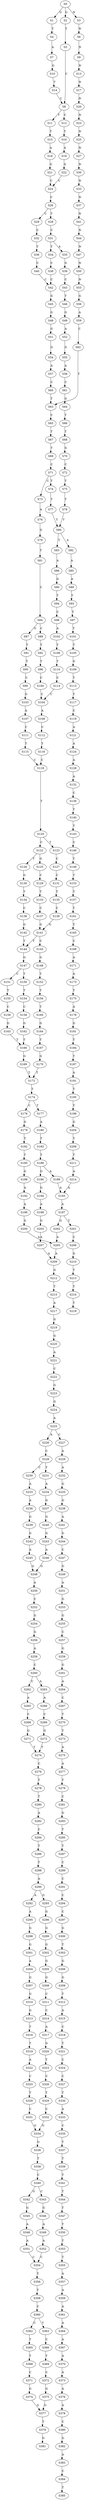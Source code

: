 strict digraph  {
	S0 -> S1 [ label = G ];
	S0 -> S2 [ label = G ];
	S0 -> S3 [ label = N ];
	S1 -> S4 [ label = T ];
	S2 -> S5 [ label = T ];
	S3 -> S6 [ label = N ];
	S4 -> S7 [ label = A ];
	S5 -> S8 [ label = C ];
	S6 -> S9 [ label = N ];
	S7 -> S10 [ label = G ];
	S8 -> S11 [ label = T ];
	S8 -> S12 [ label = C ];
	S9 -> S13 [ label = N ];
	S10 -> S14 [ label = T ];
	S11 -> S15 [ label = T ];
	S12 -> S16 [ label = T ];
	S13 -> S17 [ label = N ];
	S14 -> S8 [ label = C ];
	S15 -> S18 [ label = A ];
	S16 -> S19 [ label = A ];
	S17 -> S20 [ label = N ];
	S18 -> S21 [ label = G ];
	S19 -> S22 [ label = G ];
	S20 -> S23 [ label = N ];
	S21 -> S24 [ label = C ];
	S22 -> S24 [ label = C ];
	S23 -> S25 [ label = N ];
	S24 -> S26 [ label = C ];
	S25 -> S27 [ label = N ];
	S26 -> S28 [ label = T ];
	S26 -> S29 [ label = C ];
	S27 -> S30 [ label = N ];
	S28 -> S31 [ label = C ];
	S29 -> S32 [ label = C ];
	S30 -> S33 [ label = N ];
	S31 -> S34 [ label = T ];
	S31 -> S35 [ label = A ];
	S32 -> S36 [ label = T ];
	S33 -> S37 [ label = N ];
	S34 -> S38 [ label = C ];
	S35 -> S39 [ label = G ];
	S36 -> S40 [ label = C ];
	S37 -> S41 [ label = N ];
	S38 -> S42 [ label = C ];
	S39 -> S43 [ label = C ];
	S40 -> S42 [ label = C ];
	S41 -> S44 [ label = N ];
	S42 -> S45 [ label = G ];
	S43 -> S46 [ label = T ];
	S44 -> S47 [ label = N ];
	S45 -> S48 [ label = G ];
	S46 -> S49 [ label = G ];
	S47 -> S50 [ label = N ];
	S48 -> S51 [ label = G ];
	S49 -> S52 [ label = A ];
	S50 -> S53 [ label = N ];
	S51 -> S54 [ label = G ];
	S52 -> S55 [ label = G ];
	S53 -> S56 [ label = G ];
	S54 -> S57 [ label = A ];
	S55 -> S58 [ label = A ];
	S56 -> S59 [ label = A ];
	S57 -> S60 [ label = C ];
	S58 -> S61 [ label = C ];
	S59 -> S62 [ label = C ];
	S60 -> S63 [ label = T ];
	S61 -> S64 [ label = G ];
	S62 -> S63 [ label = T ];
	S63 -> S65 [ label = C ];
	S64 -> S66 [ label = T ];
	S65 -> S67 [ label = T ];
	S66 -> S68 [ label = T ];
	S67 -> S69 [ label = T ];
	S68 -> S70 [ label = G ];
	S69 -> S71 [ label = C ];
	S70 -> S72 [ label = C ];
	S71 -> S73 [ label = C ];
	S71 -> S74 [ label = T ];
	S72 -> S75 [ label = T ];
	S73 -> S76 [ label = A ];
	S74 -> S77 [ label = T ];
	S75 -> S78 [ label = T ];
	S76 -> S79 [ label = G ];
	S77 -> S80 [ label = T ];
	S78 -> S80 [ label = T ];
	S79 -> S81 [ label = T ];
	S80 -> S82 [ label = A ];
	S80 -> S83 [ label = T ];
	S81 -> S84 [ label = C ];
	S82 -> S85 [ label = A ];
	S83 -> S86 [ label = A ];
	S84 -> S87 [ label = G ];
	S84 -> S88 [ label = C ];
	S85 -> S89 [ label = A ];
	S86 -> S90 [ label = G ];
	S87 -> S91 [ label = T ];
	S88 -> S92 [ label = T ];
	S89 -> S93 [ label = T ];
	S90 -> S94 [ label = T ];
	S91 -> S95 [ label = T ];
	S92 -> S96 [ label = T ];
	S93 -> S97 [ label = T ];
	S94 -> S98 [ label = C ];
	S95 -> S99 [ label = C ];
	S96 -> S100 [ label = C ];
	S97 -> S101 [ label = T ];
	S98 -> S102 [ label = A ];
	S99 -> S103 [ label = G ];
	S100 -> S104 [ label = C ];
	S101 -> S105 [ label = T ];
	S102 -> S106 [ label = T ];
	S103 -> S107 [ label = A ];
	S104 -> S108 [ label = A ];
	S105 -> S109 [ label = G ];
	S106 -> S110 [ label = T ];
	S107 -> S111 [ label = C ];
	S108 -> S112 [ label = C ];
	S109 -> S113 [ label = T ];
	S110 -> S114 [ label = C ];
	S111 -> S115 [ label = T ];
	S112 -> S116 [ label = T ];
	S113 -> S117 [ label = T ];
	S114 -> S104 [ label = C ];
	S115 -> S118 [ label = C ];
	S116 -> S118 [ label = C ];
	S117 -> S119 [ label = C ];
	S118 -> S120 [ label = T ];
	S119 -> S121 [ label = A ];
	S120 -> S122 [ label = C ];
	S120 -> S123 [ label = T ];
	S121 -> S124 [ label = A ];
	S122 -> S125 [ label = G ];
	S122 -> S126 [ label = T ];
	S123 -> S127 [ label = C ];
	S124 -> S128 [ label = A ];
	S125 -> S129 [ label = C ];
	S126 -> S130 [ label = G ];
	S127 -> S131 [ label = C ];
	S128 -> S132 [ label = A ];
	S129 -> S133 [ label = T ];
	S130 -> S134 [ label = T ];
	S131 -> S135 [ label = T ];
	S132 -> S136 [ label = C ];
	S133 -> S137 [ label = C ];
	S134 -> S138 [ label = C ];
	S135 -> S139 [ label = C ];
	S136 -> S140 [ label = T ];
	S137 -> S141 [ label = G ];
	S138 -> S142 [ label = G ];
	S139 -> S141 [ label = G ];
	S140 -> S143 [ label = T ];
	S141 -> S144 [ label = T ];
	S141 -> S145 [ label = C ];
	S142 -> S144 [ label = T ];
	S143 -> S146 [ label = C ];
	S144 -> S147 [ label = G ];
	S145 -> S148 [ label = G ];
	S146 -> S149 [ label = T ];
	S147 -> S150 [ label = T ];
	S147 -> S151 [ label = C ];
	S148 -> S152 [ label = T ];
	S149 -> S153 [ label = T ];
	S150 -> S154 [ label = T ];
	S151 -> S155 [ label = T ];
	S152 -> S156 [ label = T ];
	S153 -> S157 [ label = T ];
	S154 -> S158 [ label = C ];
	S155 -> S159 [ label = C ];
	S156 -> S160 [ label = T ];
	S157 -> S161 [ label = T ];
	S158 -> S162 [ label = G ];
	S159 -> S163 [ label = G ];
	S160 -> S164 [ label = G ];
	S161 -> S165 [ label = T ];
	S162 -> S166 [ label = T ];
	S163 -> S166 [ label = T ];
	S164 -> S167 [ label = T ];
	S165 -> S168 [ label = C ];
	S166 -> S169 [ label = G ];
	S167 -> S170 [ label = G ];
	S168 -> S171 [ label = A ];
	S169 -> S172 [ label = T ];
	S170 -> S172 [ label = T ];
	S171 -> S173 [ label = A ];
	S172 -> S174 [ label = T ];
	S173 -> S175 [ label = T ];
	S174 -> S176 [ label = C ];
	S174 -> S177 [ label = T ];
	S175 -> S178 [ label = A ];
	S176 -> S179 [ label = G ];
	S177 -> S180 [ label = A ];
	S178 -> S181 [ label = G ];
	S179 -> S182 [ label = T ];
	S180 -> S183 [ label = T ];
	S181 -> S184 [ label = T ];
	S182 -> S185 [ label = T ];
	S183 -> S186 [ label = T ];
	S184 -> S187 [ label = T ];
	S185 -> S188 [ label = G ];
	S186 -> S189 [ label = A ];
	S186 -> S190 [ label = G ];
	S187 -> S191 [ label = A ];
	S188 -> S192 [ label = A ];
	S189 -> S193 [ label = A ];
	S190 -> S194 [ label = G ];
	S191 -> S195 [ label = T ];
	S192 -> S196 [ label = A ];
	S193 -> S197 [ label = A ];
	S194 -> S198 [ label = A ];
	S195 -> S199 [ label = T ];
	S196 -> S200 [ label = G ];
	S197 -> S201 [ label = T ];
	S197 -> S202 [ label = G ];
	S198 -> S203 [ label = G ];
	S199 -> S204 [ label = G ];
	S200 -> S205 [ label = A ];
	S201 -> S206 [ label = C ];
	S202 -> S205 [ label = A ];
	S203 -> S207 [ label = A ];
	S204 -> S208 [ label = T ];
	S205 -> S209 [ label = A ];
	S206 -> S210 [ label = G ];
	S207 -> S209 [ label = A ];
	S208 -> S211 [ label = T ];
	S209 -> S212 [ label = G ];
	S210 -> S213 [ label = T ];
	S211 -> S214 [ label = A ];
	S212 -> S215 [ label = T ];
	S213 -> S216 [ label = T ];
	S214 -> S193 [ label = A ];
	S215 -> S217 [ label = A ];
	S216 -> S218 [ label = T ];
	S217 -> S219 [ label = G ];
	S219 -> S220 [ label = G ];
	S220 -> S221 [ label = A ];
	S221 -> S222 [ label = C ];
	S222 -> S223 [ label = G ];
	S223 -> S224 [ label = G ];
	S224 -> S225 [ label = A ];
	S225 -> S226 [ label = A ];
	S225 -> S227 [ label = C ];
	S226 -> S228 [ label = C ];
	S227 -> S229 [ label = A ];
	S228 -> S230 [ label = C ];
	S228 -> S231 [ label = T ];
	S229 -> S232 [ label = A ];
	S230 -> S233 [ label = A ];
	S231 -> S234 [ label = A ];
	S232 -> S235 [ label = G ];
	S233 -> S236 [ label = A ];
	S234 -> S237 [ label = G ];
	S235 -> S238 [ label = G ];
	S236 -> S239 [ label = G ];
	S237 -> S240 [ label = G ];
	S238 -> S241 [ label = A ];
	S239 -> S242 [ label = G ];
	S240 -> S243 [ label = G ];
	S241 -> S244 [ label = G ];
	S242 -> S245 [ label = A ];
	S243 -> S246 [ label = A ];
	S244 -> S247 [ label = C ];
	S245 -> S248 [ label = G ];
	S246 -> S248 [ label = G ];
	S247 -> S249 [ label = G ];
	S248 -> S250 [ label = A ];
	S249 -> S251 [ label = A ];
	S250 -> S252 [ label = C ];
	S251 -> S253 [ label = G ];
	S252 -> S254 [ label = G ];
	S253 -> S255 [ label = G ];
	S254 -> S256 [ label = G ];
	S255 -> S257 [ label = C ];
	S256 -> S258 [ label = A ];
	S257 -> S259 [ label = G ];
	S258 -> S260 [ label = C ];
	S259 -> S261 [ label = G ];
	S260 -> S262 [ label = C ];
	S260 -> S263 [ label = A ];
	S261 -> S264 [ label = A ];
	S262 -> S265 [ label = A ];
	S263 -> S266 [ label = A ];
	S264 -> S267 [ label = C ];
	S265 -> S268 [ label = C ];
	S266 -> S269 [ label = C ];
	S267 -> S270 [ label = T ];
	S268 -> S271 [ label = G ];
	S269 -> S272 [ label = G ];
	S270 -> S273 [ label = T ];
	S271 -> S274 [ label = T ];
	S272 -> S274 [ label = T ];
	S273 -> S275 [ label = A ];
	S274 -> S276 [ label = C ];
	S275 -> S277 [ label = A ];
	S276 -> S278 [ label = T ];
	S277 -> S279 [ label = T ];
	S278 -> S280 [ label = T ];
	S279 -> S281 [ label = C ];
	S280 -> S282 [ label = A ];
	S281 -> S283 [ label = G ];
	S282 -> S284 [ label = C ];
	S283 -> S285 [ label = T ];
	S284 -> S286 [ label = T ];
	S285 -> S287 [ label = T ];
	S286 -> S288 [ label = T ];
	S287 -> S289 [ label = C ];
	S288 -> S290 [ label = A ];
	S289 -> S291 [ label = C ];
	S290 -> S292 [ label = A ];
	S290 -> S293 [ label = G ];
	S291 -> S294 [ label = C ];
	S292 -> S295 [ label = A ];
	S293 -> S296 [ label = G ];
	S294 -> S297 [ label = C ];
	S295 -> S298 [ label = G ];
	S296 -> S299 [ label = G ];
	S297 -> S300 [ label = G ];
	S298 -> S301 [ label = G ];
	S299 -> S302 [ label = G ];
	S300 -> S303 [ label = T ];
	S301 -> S304 [ label = A ];
	S302 -> S305 [ label = G ];
	S303 -> S306 [ label = G ];
	S304 -> S307 [ label = G ];
	S305 -> S308 [ label = G ];
	S306 -> S309 [ label = G ];
	S307 -> S310 [ label = G ];
	S308 -> S311 [ label = C ];
	S309 -> S312 [ label = T ];
	S310 -> S313 [ label = G ];
	S311 -> S314 [ label = C ];
	S312 -> S315 [ label = A ];
	S313 -> S316 [ label = T ];
	S314 -> S317 [ label = A ];
	S315 -> S318 [ label = C ];
	S316 -> S319 [ label = T ];
	S317 -> S320 [ label = G ];
	S318 -> S321 [ label = T ];
	S319 -> S322 [ label = A ];
	S320 -> S323 [ label = T ];
	S321 -> S324 [ label = C ];
	S322 -> S325 [ label = C ];
	S323 -> S326 [ label = C ];
	S324 -> S327 [ label = C ];
	S325 -> S328 [ label = T ];
	S326 -> S329 [ label = T ];
	S327 -> S330 [ label = T ];
	S328 -> S331 [ label = C ];
	S329 -> S332 [ label = C ];
	S330 -> S333 [ label = A ];
	S331 -> S334 [ label = G ];
	S332 -> S334 [ label = G ];
	S333 -> S335 [ label = C ];
	S334 -> S336 [ label = G ];
	S335 -> S337 [ label = T ];
	S336 -> S338 [ label = T ];
	S337 -> S339 [ label = T ];
	S338 -> S340 [ label = C ];
	S339 -> S341 [ label = T ];
	S340 -> S342 [ label = G ];
	S340 -> S343 [ label = C ];
	S341 -> S344 [ label = T ];
	S342 -> S345 [ label = G ];
	S343 -> S346 [ label = G ];
	S344 -> S347 [ label = T ];
	S345 -> S348 [ label = A ];
	S346 -> S349 [ label = A ];
	S347 -> S350 [ label = T ];
	S348 -> S351 [ label = A ];
	S349 -> S352 [ label = A ];
	S350 -> S353 [ label = T ];
	S351 -> S354 [ label = C ];
	S352 -> S354 [ label = C ];
	S353 -> S355 [ label = T ];
	S354 -> S356 [ label = T ];
	S355 -> S357 [ label = A ];
	S356 -> S358 [ label = T ];
	S357 -> S359 [ label = A ];
	S358 -> S360 [ label = C ];
	S359 -> S361 [ label = A ];
	S360 -> S362 [ label = C ];
	S360 -> S363 [ label = T ];
	S361 -> S364 [ label = A ];
	S362 -> S365 [ label = T ];
	S363 -> S366 [ label = C ];
	S364 -> S367 [ label = A ];
	S365 -> S368 [ label = T ];
	S366 -> S369 [ label = T ];
	S367 -> S370 [ label = A ];
	S368 -> S371 [ label = C ];
	S369 -> S372 [ label = C ];
	S370 -> S373 [ label = A ];
	S371 -> S374 [ label = G ];
	S372 -> S375 [ label = G ];
	S373 -> S376 [ label = A ];
	S374 -> S377 [ label = G ];
	S375 -> S377 [ label = G ];
	S376 -> S378 [ label = A ];
	S377 -> S379 [ label = T ];
	S378 -> S380 [ label = C ];
	S379 -> S381 [ label = G ];
	S380 -> S382 [ label = G ];
	S382 -> S383 [ label = A ];
	S383 -> S384 [ label = C ];
	S384 -> S385 [ label = T ];
}
